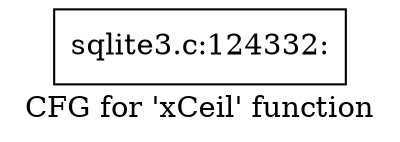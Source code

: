 digraph "CFG for 'xCeil' function" {
	label="CFG for 'xCeil' function";

	Node0x55c0fa602140 [shape=record,label="{sqlite3.c:124332:}"];
}
